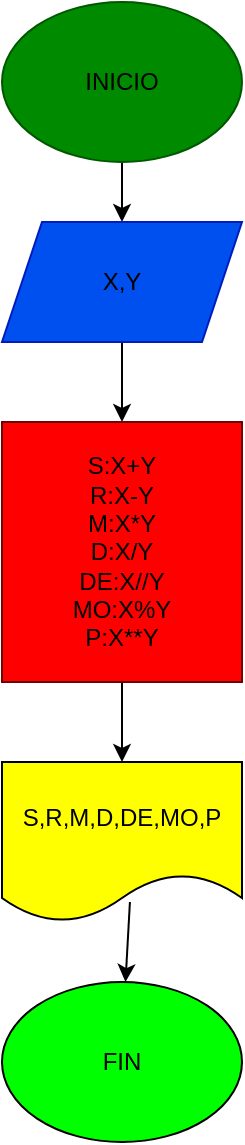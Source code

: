 <mxfile>
    <diagram id="sn1SRzBUKk8qW8J_1zYP" name="Página-1">
        <mxGraphModel dx="693" dy="340" grid="1" gridSize="10" guides="1" tooltips="1" connect="1" arrows="1" fold="1" page="1" pageScale="1" pageWidth="827" pageHeight="1169" math="0" shadow="0">
            <root>
                <mxCell id="0"/>
                <mxCell id="1" parent="0"/>
                <mxCell id="11" style="edgeStyle=none;html=1;exitX=0.5;exitY=1;exitDx=0;exitDy=0;entryX=0.5;entryY=0;entryDx=0;entryDy=0;fontColor=#000000;" edge="1" parent="1" source="2" target="3">
                    <mxGeometry relative="1" as="geometry"/>
                </mxCell>
                <mxCell id="2" value="&lt;font color=&quot;#000000&quot;&gt;INICIO&lt;/font&gt;" style="ellipse;whiteSpace=wrap;html=1;fillColor=#008a00;fontColor=#ffffff;strokeColor=#005700;" vertex="1" parent="1">
                    <mxGeometry x="294" y="40" width="120" height="80" as="geometry"/>
                </mxCell>
                <mxCell id="8" style="edgeStyle=none;html=1;exitX=0.5;exitY=1;exitDx=0;exitDy=0;fontColor=#000000;" edge="1" parent="1" source="3" target="4">
                    <mxGeometry relative="1" as="geometry"/>
                </mxCell>
                <mxCell id="3" value="&lt;font color=&quot;#000000&quot;&gt;X,Y&lt;/font&gt;" style="shape=parallelogram;perimeter=parallelogramPerimeter;whiteSpace=wrap;html=1;fixedSize=1;fillColor=#0050ef;fontColor=#ffffff;strokeColor=#001DBC;" vertex="1" parent="1">
                    <mxGeometry x="294" y="150" width="120" height="60" as="geometry"/>
                </mxCell>
                <mxCell id="9" style="edgeStyle=none;html=1;exitX=0.5;exitY=1;exitDx=0;exitDy=0;fontColor=#000000;" edge="1" parent="1" source="4" target="6">
                    <mxGeometry relative="1" as="geometry"/>
                </mxCell>
                <mxCell id="4" value="&lt;font color=&quot;#000000&quot;&gt;S:X+Y&lt;br&gt;R:X-Y&lt;br&gt;M:X*Y&lt;br&gt;D:X/Y&lt;br&gt;DE:X//Y&lt;br&gt;MO:X%Y&lt;br&gt;P:X**Y&lt;/font&gt;" style="rounded=0;whiteSpace=wrap;html=1;fillColor=#FF0000;fontColor=#ffffff;strokeColor=#6F0000;" vertex="1" parent="1">
                    <mxGeometry x="294" y="250" width="120" height="130" as="geometry"/>
                </mxCell>
                <mxCell id="6" value="&lt;font color=&quot;#000000&quot;&gt;S,R,M,D,DE,MO,P&lt;/font&gt;" style="shape=document;whiteSpace=wrap;html=1;boundedLbl=1;fillColor=#FFFF00;" vertex="1" parent="1">
                    <mxGeometry x="294" y="420" width="120" height="80" as="geometry"/>
                </mxCell>
                <mxCell id="7" value="&lt;font color=&quot;#000000&quot;&gt;FIN&lt;/font&gt;" style="ellipse;whiteSpace=wrap;html=1;fillColor=#00FF00;" vertex="1" parent="1">
                    <mxGeometry x="294" y="530" width="120" height="80" as="geometry"/>
                </mxCell>
                <mxCell id="10" value="" style="endArrow=classic;html=1;fontColor=#000000;exitX=0.533;exitY=0.875;exitDx=0;exitDy=0;exitPerimeter=0;" edge="1" parent="1" source="6" target="7">
                    <mxGeometry width="50" height="50" relative="1" as="geometry">
                        <mxPoint x="330" y="470" as="sourcePoint"/>
                        <mxPoint x="380" y="420" as="targetPoint"/>
                    </mxGeometry>
                </mxCell>
            </root>
        </mxGraphModel>
    </diagram>
</mxfile>